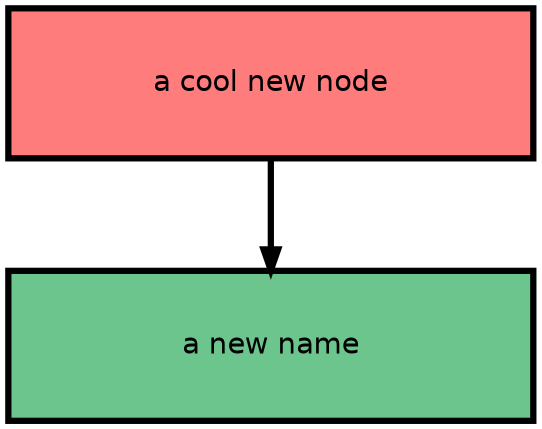 digraph {

    graph [fontname = "helvetica" rankdir=TB ranksep=0.75 nodesep=0.5];
    node [fontname = "helvetica" style="filled" shape=box height=1 width=3.5 penwidth=3];
    edge [fontname = "helvetica" penwidth=3 color="#000"];

    "n0" [label="a cool new node" fillcolor="#FF7C7C" color="#000" fontcolor="#000"]
    "n1" [label="a new name" fillcolor="#6BC58C" color="#000" fontcolor="#000"]

    "n0" -> "n1";

}